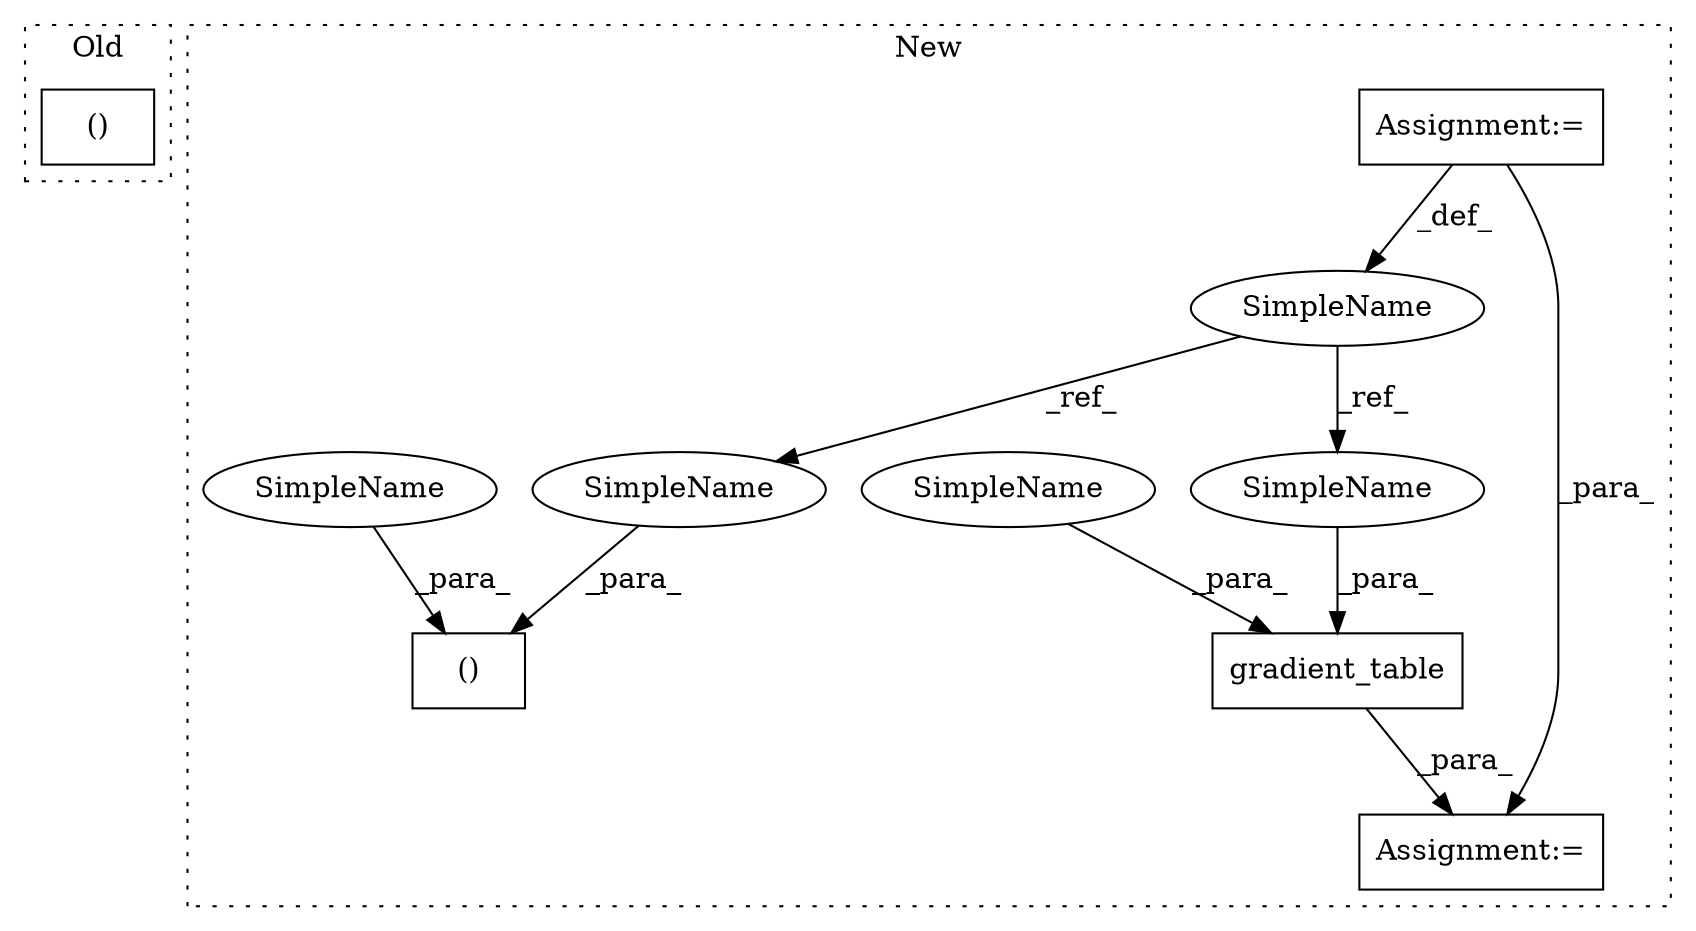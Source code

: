digraph G {
subgraph cluster0 {
1 [label="()" a="106" s="749" l="21" shape="box"];
label = "Old";
style="dotted";
}
subgraph cluster1 {
2 [label="gradient_table" a="32" s="1000,1028" l="15,1" shape="box"];
3 [label="Assignment:=" a="7" s="979" l="1" shape="box"];
4 [label="Assignment:=" a="7" s="671" l="6" shape="box"];
5 [label="()" a="106" s="863" l="43" shape="box"];
6 [label="SimpleName" a="42" s="671" l="6" shape="ellipse"];
7 [label="SimpleName" a="42" s="1015" l="6" shape="ellipse"];
8 [label="SimpleName" a="42" s="881" l="6" shape="ellipse"];
9 [label="SimpleName" a="42" s="900" l="6" shape="ellipse"];
10 [label="SimpleName" a="42" s="1022" l="6" shape="ellipse"];
label = "New";
style="dotted";
}
2 -> 3 [label="_para_"];
4 -> 6 [label="_def_"];
4 -> 3 [label="_para_"];
6 -> 9 [label="_ref_"];
6 -> 10 [label="_ref_"];
7 -> 2 [label="_para_"];
8 -> 5 [label="_para_"];
9 -> 5 [label="_para_"];
10 -> 2 [label="_para_"];
}